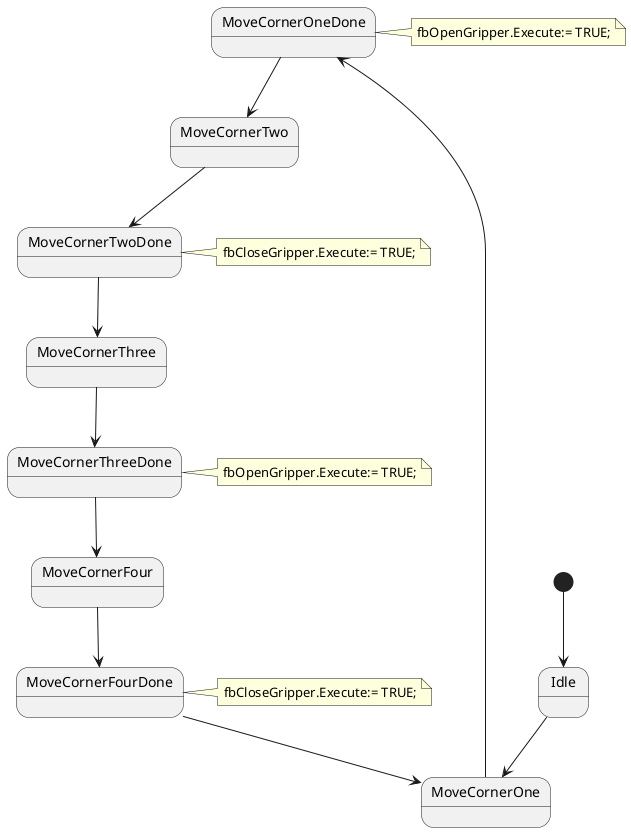 @startuml

[*] --> Idle
Idle --> MoveCornerOne
MoveCornerOne --> MoveCornerOneDone
note right of MoveCornerOneDone
    fbOpenGripper.Execute:= TRUE;
end note

MoveCornerOneDone --> MoveCornerTwo
MoveCornerTwo --> MoveCornerTwoDone
note right of MoveCornerTwoDone
    fbCloseGripper.Execute:= TRUE;
end note

MoveCornerTwoDone --> MoveCornerThree
MoveCornerThree --> MoveCornerThreeDone
note right of MoveCornerThreeDone
    fbOpenGripper.Execute:= TRUE;
end note

MoveCornerThreeDone --> MoveCornerFour
MoveCornerFour --> MoveCornerFourDone
note right of MoveCornerFourDone
    fbCloseGripper.Execute:= TRUE;
end note

MoveCornerFourDone --> MoveCornerOne
@enduml